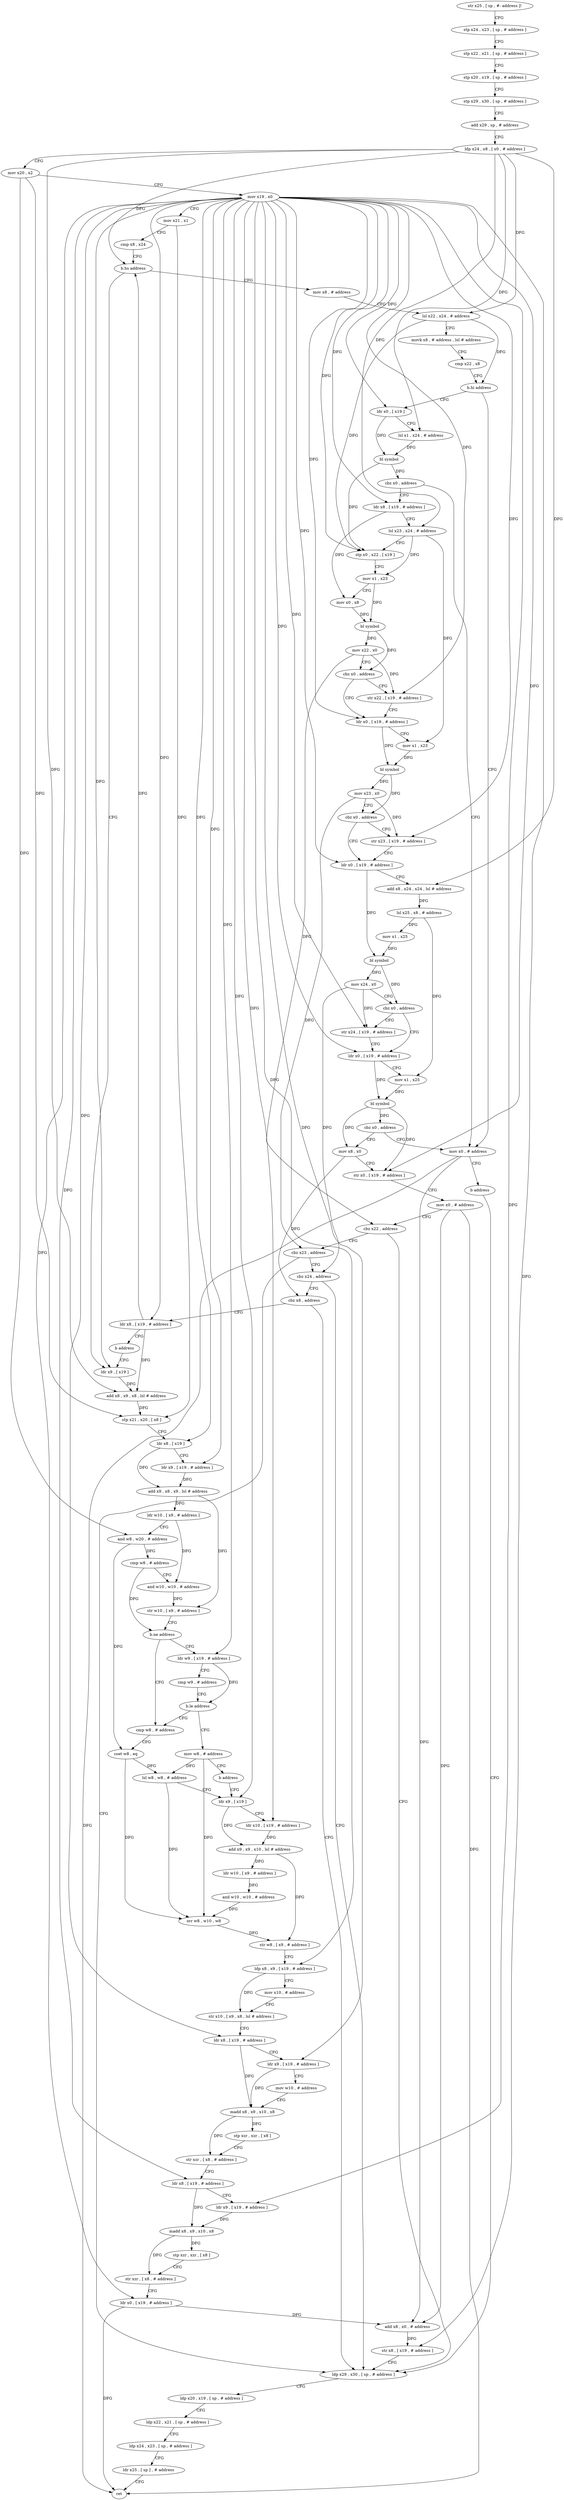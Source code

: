 digraph "func" {
"4254004" [label = "str x25 , [ sp , #- address ]!" ]
"4254008" [label = "stp x24 , x23 , [ sp , # address ]" ]
"4254012" [label = "stp x22 , x21 , [ sp , # address ]" ]
"4254016" [label = "stp x20 , x19 , [ sp , # address ]" ]
"4254020" [label = "stp x29 , x30 , [ sp , # address ]" ]
"4254024" [label = "add x29 , sp , # address" ]
"4254028" [label = "ldp x24 , x8 , [ x0 , # address ]" ]
"4254032" [label = "mov x20 , x2" ]
"4254036" [label = "mov x19 , x0" ]
"4254040" [label = "mov x21 , x1" ]
"4254044" [label = "cmp x8 , x24" ]
"4254048" [label = "b.hs address" ]
"4254252" [label = "mov x8 , # address" ]
"4254052" [label = "ldr x9 , [ x19 ]" ]
"4254256" [label = "lsl x22 , x24 , # address" ]
"4254260" [label = "movk x8 , # address , lsl # address" ]
"4254264" [label = "cmp x22 , x8" ]
"4254268" [label = "b.hi address" ]
"4254432" [label = "mov x0 , # address" ]
"4254272" [label = "ldr x0 , [ x19 ]" ]
"4254056" [label = "add x8 , x9 , x8 , lsl # address" ]
"4254060" [label = "stp x21 , x20 , [ x8 ]" ]
"4254064" [label = "ldr x8 , [ x19 ]" ]
"4254068" [label = "ldr x9 , [ x19 , # address ]" ]
"4254072" [label = "add x9 , x8 , x9 , lsl # address" ]
"4254076" [label = "ldr w10 , [ x9 , # address ]" ]
"4254080" [label = "and w8 , w20 , # address" ]
"4254084" [label = "cmp w8 , # address" ]
"4254088" [label = "and w10 , w10 , # address" ]
"4254092" [label = "str w10 , [ x9 , # address ]" ]
"4254096" [label = "b.ne address" ]
"4254120" [label = "cmp w8 , # address" ]
"4254100" [label = "ldr w9 , [ x19 , # address ]" ]
"4254436" [label = "b address" ]
"4254228" [label = "ldp x29 , x30 , [ sp , # address ]" ]
"4254276" [label = "lsl x1 , x24 , # address" ]
"4254280" [label = "bl symbol" ]
"4254284" [label = "cbz x0 , address" ]
"4254288" [label = "ldr x8 , [ x19 , # address ]" ]
"4254124" [label = "cset w8 , eq" ]
"4254128" [label = "lsl w8 , w8 , # address" ]
"4254132" [label = "ldr x9 , [ x19 ]" ]
"4254104" [label = "cmp w9 , # address" ]
"4254108" [label = "b.le address" ]
"4254112" [label = "mov w8 , # address" ]
"4254232" [label = "ldp x20 , x19 , [ sp , # address ]" ]
"4254236" [label = "ldp x22 , x21 , [ sp , # address ]" ]
"4254240" [label = "ldp x24 , x23 , [ sp , # address ]" ]
"4254244" [label = "ldr x25 , [ sp ] , # address" ]
"4254248" [label = "ret" ]
"4254292" [label = "lsl x23 , x24 , # address" ]
"4254296" [label = "stp x0 , x22 , [ x19 ]" ]
"4254300" [label = "mov x1 , x23" ]
"4254304" [label = "mov x0 , x8" ]
"4254308" [label = "bl symbol" ]
"4254312" [label = "mov x22 , x0" ]
"4254316" [label = "cbz x0 , address" ]
"4254324" [label = "ldr x0 , [ x19 , # address ]" ]
"4254320" [label = "str x22 , [ x19 , # address ]" ]
"4254116" [label = "b address" ]
"4254328" [label = "mov x1 , x23" ]
"4254332" [label = "bl symbol" ]
"4254336" [label = "mov x23 , x0" ]
"4254340" [label = "cbz x0 , address" ]
"4254348" [label = "ldr x0 , [ x19 , # address ]" ]
"4254344" [label = "str x23 , [ x19 , # address ]" ]
"4254136" [label = "ldr x10 , [ x19 , # address ]" ]
"4254140" [label = "add x9 , x9 , x10 , lsl # address" ]
"4254144" [label = "ldr w10 , [ x9 , # address ]" ]
"4254148" [label = "and w10 , w10 , # address" ]
"4254152" [label = "orr w8 , w10 , w8" ]
"4254156" [label = "str w8 , [ x9 , # address ]" ]
"4254160" [label = "ldp x8 , x9 , [ x19 , # address ]" ]
"4254164" [label = "mov x10 , # address" ]
"4254168" [label = "str x10 , [ x9 , x8 , lsl # address ]" ]
"4254172" [label = "ldr x8 , [ x19 , # address ]" ]
"4254176" [label = "ldr x9 , [ x19 , # address ]" ]
"4254180" [label = "mov w10 , # address" ]
"4254184" [label = "madd x8 , x9 , x10 , x8" ]
"4254188" [label = "stp xzr , xzr , [ x8 ]" ]
"4254192" [label = "str xzr , [ x8 , # address ]" ]
"4254196" [label = "ldr x8 , [ x19 , # address ]" ]
"4254200" [label = "ldr x9 , [ x19 , # address ]" ]
"4254204" [label = "madd x8 , x9 , x10 , x8" ]
"4254208" [label = "stp xzr , xzr , [ x8 ]" ]
"4254212" [label = "str xzr , [ x8 , # address ]" ]
"4254216" [label = "ldr x0 , [ x19 , # address ]" ]
"4254220" [label = "add x8 , x0 , # address" ]
"4254224" [label = "str x8 , [ x19 , # address ]" ]
"4254352" [label = "add x8 , x24 , x24 , lsl # address" ]
"4254356" [label = "lsl x25 , x8 , # address" ]
"4254360" [label = "mov x1 , x25" ]
"4254364" [label = "bl symbol" ]
"4254368" [label = "mov x24 , x0" ]
"4254372" [label = "cbz x0 , address" ]
"4254380" [label = "ldr x0 , [ x19 , # address ]" ]
"4254376" [label = "str x24 , [ x19 , # address ]" ]
"4254384" [label = "mov x1 , x25" ]
"4254388" [label = "bl symbol" ]
"4254392" [label = "cbz x0 , address" ]
"4254396" [label = "mov x8 , x0" ]
"4254400" [label = "str x0 , [ x19 , # address ]" ]
"4254404" [label = "mov x0 , # address" ]
"4254408" [label = "cbz x22 , address" ]
"4254412" [label = "cbz x23 , address" ]
"4254416" [label = "cbz x24 , address" ]
"4254420" [label = "cbz x8 , address" ]
"4254424" [label = "ldr x8 , [ x19 , # address ]" ]
"4254428" [label = "b address" ]
"4254004" -> "4254008" [ label = "CFG" ]
"4254008" -> "4254012" [ label = "CFG" ]
"4254012" -> "4254016" [ label = "CFG" ]
"4254016" -> "4254020" [ label = "CFG" ]
"4254020" -> "4254024" [ label = "CFG" ]
"4254024" -> "4254028" [ label = "CFG" ]
"4254028" -> "4254032" [ label = "CFG" ]
"4254028" -> "4254048" [ label = "DFG" ]
"4254028" -> "4254256" [ label = "DFG" ]
"4254028" -> "4254276" [ label = "DFG" ]
"4254028" -> "4254292" [ label = "DFG" ]
"4254028" -> "4254352" [ label = "DFG" ]
"4254028" -> "4254056" [ label = "DFG" ]
"4254032" -> "4254036" [ label = "CFG" ]
"4254032" -> "4254060" [ label = "DFG" ]
"4254032" -> "4254080" [ label = "DFG" ]
"4254036" -> "4254040" [ label = "CFG" ]
"4254036" -> "4254052" [ label = "DFG" ]
"4254036" -> "4254064" [ label = "DFG" ]
"4254036" -> "4254068" [ label = "DFG" ]
"4254036" -> "4254272" [ label = "DFG" ]
"4254036" -> "4254100" [ label = "DFG" ]
"4254036" -> "4254288" [ label = "DFG" ]
"4254036" -> "4254296" [ label = "DFG" ]
"4254036" -> "4254324" [ label = "DFG" ]
"4254036" -> "4254320" [ label = "DFG" ]
"4254036" -> "4254132" [ label = "DFG" ]
"4254036" -> "4254136" [ label = "DFG" ]
"4254036" -> "4254160" [ label = "DFG" ]
"4254036" -> "4254172" [ label = "DFG" ]
"4254036" -> "4254176" [ label = "DFG" ]
"4254036" -> "4254196" [ label = "DFG" ]
"4254036" -> "4254200" [ label = "DFG" ]
"4254036" -> "4254216" [ label = "DFG" ]
"4254036" -> "4254224" [ label = "DFG" ]
"4254036" -> "4254348" [ label = "DFG" ]
"4254036" -> "4254344" [ label = "DFG" ]
"4254036" -> "4254380" [ label = "DFG" ]
"4254036" -> "4254376" [ label = "DFG" ]
"4254036" -> "4254400" [ label = "DFG" ]
"4254036" -> "4254424" [ label = "DFG" ]
"4254040" -> "4254044" [ label = "CFG" ]
"4254040" -> "4254060" [ label = "DFG" ]
"4254044" -> "4254048" [ label = "CFG" ]
"4254048" -> "4254252" [ label = "CFG" ]
"4254048" -> "4254052" [ label = "CFG" ]
"4254252" -> "4254256" [ label = "CFG" ]
"4254052" -> "4254056" [ label = "DFG" ]
"4254256" -> "4254260" [ label = "CFG" ]
"4254256" -> "4254268" [ label = "DFG" ]
"4254256" -> "4254296" [ label = "DFG" ]
"4254260" -> "4254264" [ label = "CFG" ]
"4254264" -> "4254268" [ label = "CFG" ]
"4254268" -> "4254432" [ label = "CFG" ]
"4254268" -> "4254272" [ label = "CFG" ]
"4254432" -> "4254436" [ label = "CFG" ]
"4254432" -> "4254248" [ label = "DFG" ]
"4254432" -> "4254220" [ label = "DFG" ]
"4254272" -> "4254276" [ label = "CFG" ]
"4254272" -> "4254280" [ label = "DFG" ]
"4254056" -> "4254060" [ label = "DFG" ]
"4254060" -> "4254064" [ label = "CFG" ]
"4254064" -> "4254068" [ label = "CFG" ]
"4254064" -> "4254072" [ label = "DFG" ]
"4254068" -> "4254072" [ label = "DFG" ]
"4254072" -> "4254076" [ label = "DFG" ]
"4254072" -> "4254092" [ label = "DFG" ]
"4254076" -> "4254080" [ label = "CFG" ]
"4254076" -> "4254088" [ label = "DFG" ]
"4254080" -> "4254084" [ label = "DFG" ]
"4254080" -> "4254124" [ label = "DFG" ]
"4254084" -> "4254088" [ label = "CFG" ]
"4254084" -> "4254096" [ label = "DFG" ]
"4254088" -> "4254092" [ label = "DFG" ]
"4254092" -> "4254096" [ label = "CFG" ]
"4254096" -> "4254120" [ label = "CFG" ]
"4254096" -> "4254100" [ label = "CFG" ]
"4254120" -> "4254124" [ label = "CFG" ]
"4254100" -> "4254104" [ label = "CFG" ]
"4254100" -> "4254108" [ label = "DFG" ]
"4254436" -> "4254228" [ label = "CFG" ]
"4254228" -> "4254232" [ label = "CFG" ]
"4254276" -> "4254280" [ label = "DFG" ]
"4254280" -> "4254284" [ label = "DFG" ]
"4254280" -> "4254296" [ label = "DFG" ]
"4254284" -> "4254432" [ label = "CFG" ]
"4254284" -> "4254288" [ label = "CFG" ]
"4254288" -> "4254292" [ label = "CFG" ]
"4254288" -> "4254304" [ label = "DFG" ]
"4254124" -> "4254128" [ label = "DFG" ]
"4254124" -> "4254152" [ label = "DFG" ]
"4254128" -> "4254132" [ label = "CFG" ]
"4254128" -> "4254152" [ label = "DFG" ]
"4254132" -> "4254136" [ label = "CFG" ]
"4254132" -> "4254140" [ label = "DFG" ]
"4254104" -> "4254108" [ label = "CFG" ]
"4254108" -> "4254120" [ label = "CFG" ]
"4254108" -> "4254112" [ label = "CFG" ]
"4254112" -> "4254116" [ label = "CFG" ]
"4254112" -> "4254128" [ label = "DFG" ]
"4254112" -> "4254152" [ label = "DFG" ]
"4254232" -> "4254236" [ label = "CFG" ]
"4254236" -> "4254240" [ label = "CFG" ]
"4254240" -> "4254244" [ label = "CFG" ]
"4254244" -> "4254248" [ label = "CFG" ]
"4254292" -> "4254296" [ label = "CFG" ]
"4254292" -> "4254300" [ label = "DFG" ]
"4254292" -> "4254328" [ label = "DFG" ]
"4254296" -> "4254300" [ label = "CFG" ]
"4254300" -> "4254304" [ label = "CFG" ]
"4254300" -> "4254308" [ label = "DFG" ]
"4254304" -> "4254308" [ label = "DFG" ]
"4254308" -> "4254312" [ label = "DFG" ]
"4254308" -> "4254316" [ label = "DFG" ]
"4254312" -> "4254316" [ label = "CFG" ]
"4254312" -> "4254320" [ label = "DFG" ]
"4254312" -> "4254408" [ label = "DFG" ]
"4254316" -> "4254324" [ label = "CFG" ]
"4254316" -> "4254320" [ label = "CFG" ]
"4254324" -> "4254328" [ label = "CFG" ]
"4254324" -> "4254332" [ label = "DFG" ]
"4254320" -> "4254324" [ label = "CFG" ]
"4254116" -> "4254132" [ label = "CFG" ]
"4254328" -> "4254332" [ label = "DFG" ]
"4254332" -> "4254336" [ label = "DFG" ]
"4254332" -> "4254340" [ label = "DFG" ]
"4254336" -> "4254340" [ label = "CFG" ]
"4254336" -> "4254344" [ label = "DFG" ]
"4254336" -> "4254412" [ label = "DFG" ]
"4254340" -> "4254348" [ label = "CFG" ]
"4254340" -> "4254344" [ label = "CFG" ]
"4254348" -> "4254352" [ label = "CFG" ]
"4254348" -> "4254364" [ label = "DFG" ]
"4254344" -> "4254348" [ label = "CFG" ]
"4254136" -> "4254140" [ label = "DFG" ]
"4254140" -> "4254144" [ label = "DFG" ]
"4254140" -> "4254156" [ label = "DFG" ]
"4254144" -> "4254148" [ label = "DFG" ]
"4254148" -> "4254152" [ label = "DFG" ]
"4254152" -> "4254156" [ label = "DFG" ]
"4254156" -> "4254160" [ label = "CFG" ]
"4254160" -> "4254164" [ label = "CFG" ]
"4254160" -> "4254168" [ label = "DFG" ]
"4254164" -> "4254168" [ label = "CFG" ]
"4254168" -> "4254172" [ label = "CFG" ]
"4254172" -> "4254176" [ label = "CFG" ]
"4254172" -> "4254184" [ label = "DFG" ]
"4254176" -> "4254180" [ label = "CFG" ]
"4254176" -> "4254184" [ label = "DFG" ]
"4254180" -> "4254184" [ label = "CFG" ]
"4254184" -> "4254188" [ label = "DFG" ]
"4254184" -> "4254192" [ label = "DFG" ]
"4254188" -> "4254192" [ label = "CFG" ]
"4254192" -> "4254196" [ label = "CFG" ]
"4254196" -> "4254200" [ label = "CFG" ]
"4254196" -> "4254204" [ label = "DFG" ]
"4254200" -> "4254204" [ label = "DFG" ]
"4254204" -> "4254208" [ label = "DFG" ]
"4254204" -> "4254212" [ label = "DFG" ]
"4254208" -> "4254212" [ label = "CFG" ]
"4254212" -> "4254216" [ label = "CFG" ]
"4254216" -> "4254220" [ label = "DFG" ]
"4254216" -> "4254248" [ label = "DFG" ]
"4254220" -> "4254224" [ label = "DFG" ]
"4254224" -> "4254228" [ label = "CFG" ]
"4254352" -> "4254356" [ label = "DFG" ]
"4254356" -> "4254360" [ label = "DFG" ]
"4254356" -> "4254384" [ label = "DFG" ]
"4254360" -> "4254364" [ label = "DFG" ]
"4254364" -> "4254368" [ label = "DFG" ]
"4254364" -> "4254372" [ label = "DFG" ]
"4254368" -> "4254372" [ label = "CFG" ]
"4254368" -> "4254376" [ label = "DFG" ]
"4254368" -> "4254416" [ label = "DFG" ]
"4254372" -> "4254380" [ label = "CFG" ]
"4254372" -> "4254376" [ label = "CFG" ]
"4254380" -> "4254384" [ label = "CFG" ]
"4254380" -> "4254388" [ label = "DFG" ]
"4254376" -> "4254380" [ label = "CFG" ]
"4254384" -> "4254388" [ label = "DFG" ]
"4254388" -> "4254392" [ label = "DFG" ]
"4254388" -> "4254396" [ label = "DFG" ]
"4254388" -> "4254400" [ label = "DFG" ]
"4254392" -> "4254432" [ label = "CFG" ]
"4254392" -> "4254396" [ label = "CFG" ]
"4254396" -> "4254400" [ label = "CFG" ]
"4254396" -> "4254420" [ label = "DFG" ]
"4254400" -> "4254404" [ label = "CFG" ]
"4254404" -> "4254408" [ label = "CFG" ]
"4254404" -> "4254220" [ label = "DFG" ]
"4254404" -> "4254248" [ label = "DFG" ]
"4254408" -> "4254228" [ label = "CFG" ]
"4254408" -> "4254412" [ label = "CFG" ]
"4254412" -> "4254228" [ label = "CFG" ]
"4254412" -> "4254416" [ label = "CFG" ]
"4254416" -> "4254228" [ label = "CFG" ]
"4254416" -> "4254420" [ label = "CFG" ]
"4254420" -> "4254228" [ label = "CFG" ]
"4254420" -> "4254424" [ label = "CFG" ]
"4254424" -> "4254428" [ label = "CFG" ]
"4254424" -> "4254056" [ label = "DFG" ]
"4254424" -> "4254048" [ label = "DFG" ]
"4254428" -> "4254052" [ label = "CFG" ]
}
